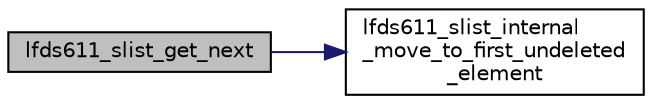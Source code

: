 digraph "lfds611_slist_get_next"
{
 // LATEX_PDF_SIZE
  edge [fontname="Helvetica",fontsize="10",labelfontname="Helvetica",labelfontsize="10"];
  node [fontname="Helvetica",fontsize="10",shape=record];
  rankdir="LR";
  Node1 [label="lfds611_slist_get_next",height=0.2,width=0.4,color="black", fillcolor="grey75", style="filled", fontcolor="black",tooltip=" "];
  Node1 -> Node2 [color="midnightblue",fontsize="10",style="solid",fontname="Helvetica"];
  Node2 [label="lfds611_slist_internal\l_move_to_first_undeleted\l_element",height=0.2,width=0.4,color="black", fillcolor="white", style="filled",URL="$lfds611__slist__get__and__set_8c.html#a0506f25793c5b33594ff5b19a6d38527",tooltip=" "];
}
